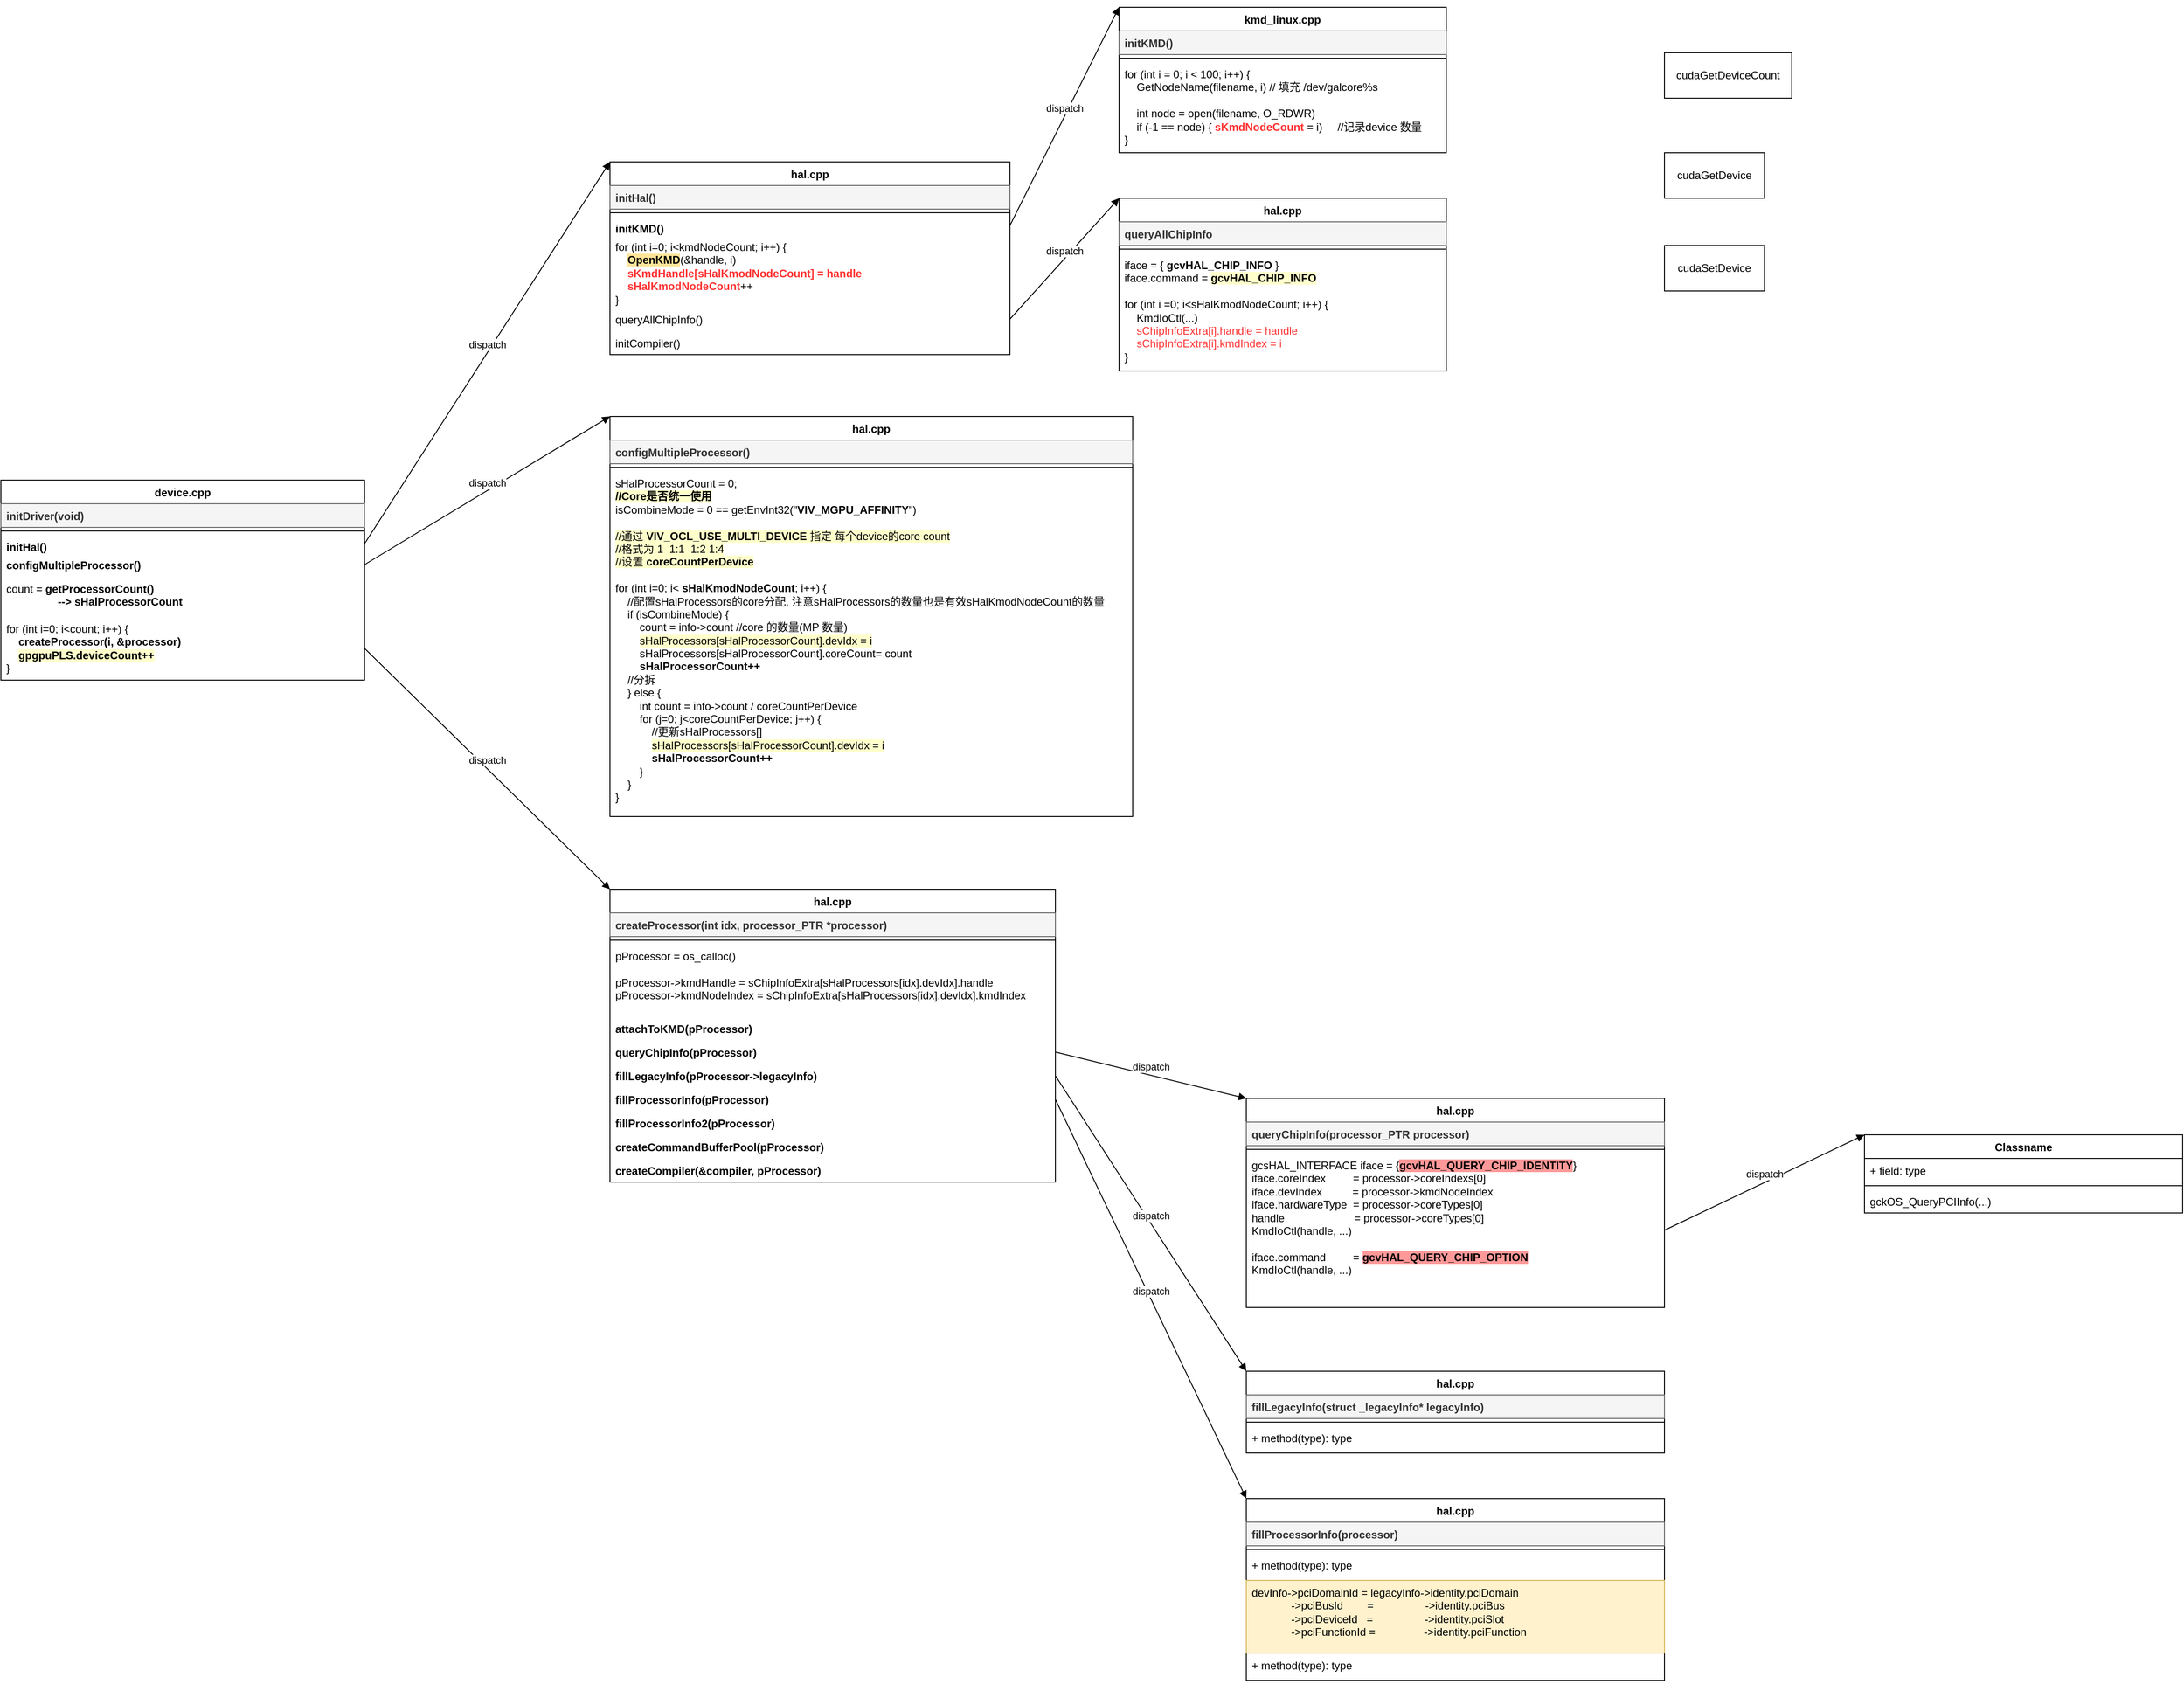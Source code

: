 <mxfile version="25.0.3">
  <diagram name="Page-1" id="c9IRMGv52xxvMqEI-bAp">
    <mxGraphModel dx="2054" dy="1839" grid="1" gridSize="10" guides="1" tooltips="1" connect="1" arrows="1" fold="1" page="1" pageScale="1" pageWidth="850" pageHeight="1100" math="0" shadow="0">
      <root>
        <mxCell id="0" />
        <mxCell id="1" parent="0" />
        <mxCell id="pcVGzkrLHwzF4EQMK3bM-1" value="hal.cpp" style="swimlane;fontStyle=1;align=center;verticalAlign=top;childLayout=stackLayout;horizontal=1;startSize=26;horizontalStack=0;resizeParent=1;resizeParentMax=0;resizeLast=0;collapsible=1;marginBottom=0;whiteSpace=wrap;html=1;" vertex="1" parent="1">
          <mxGeometry x="260" y="70" width="440" height="212" as="geometry" />
        </mxCell>
        <mxCell id="pcVGzkrLHwzF4EQMK3bM-2" value="&lt;b&gt;initHal()&lt;/b&gt;" style="text;strokeColor=#666666;fillColor=#f5f5f5;align=left;verticalAlign=top;spacingLeft=4;spacingRight=4;overflow=hidden;rotatable=0;points=[[0,0.5],[1,0.5]];portConstraint=eastwest;whiteSpace=wrap;html=1;fontColor=#333333;" vertex="1" parent="pcVGzkrLHwzF4EQMK3bM-1">
          <mxGeometry y="26" width="440" height="26" as="geometry" />
        </mxCell>
        <mxCell id="pcVGzkrLHwzF4EQMK3bM-3" value="" style="line;strokeWidth=1;fillColor=none;align=left;verticalAlign=middle;spacingTop=-1;spacingLeft=3;spacingRight=3;rotatable=0;labelPosition=right;points=[];portConstraint=eastwest;strokeColor=inherit;" vertex="1" parent="pcVGzkrLHwzF4EQMK3bM-1">
          <mxGeometry y="52" width="440" height="8" as="geometry" />
        </mxCell>
        <mxCell id="pcVGzkrLHwzF4EQMK3bM-4" value="&lt;div&gt;&lt;b&gt;initKMD()&lt;/b&gt;&lt;/div&gt;" style="text;strokeColor=none;fillColor=none;align=left;verticalAlign=top;spacingLeft=4;spacingRight=4;overflow=hidden;rotatable=0;points=[[0,0.5],[1,0.5]];portConstraint=eastwest;whiteSpace=wrap;html=1;" vertex="1" parent="pcVGzkrLHwzF4EQMK3bM-1">
          <mxGeometry y="60" width="440" height="20" as="geometry" />
        </mxCell>
        <mxCell id="pcVGzkrLHwzF4EQMK3bM-17" value="for (int i=0; i&amp;lt;kmdNodeCount; i++) {&lt;div&gt;&amp;nbsp; &amp;nbsp; &lt;b style=&quot;background-color: rgb(255, 229, 153);&quot;&gt;OpenKMD&lt;/b&gt;(&amp;amp;handle, i)&lt;/div&gt;&lt;div&gt;&amp;nbsp; &amp;nbsp; &lt;font color=&quot;#ff3333&quot;&gt;&lt;b&gt;sKmdHandle[sHalKmodNodeCount] = handle&lt;/b&gt;&lt;/font&gt;&lt;/div&gt;&lt;div&gt;&amp;nbsp; &amp;nbsp; &lt;font color=&quot;#ff3333&quot;&gt;&lt;b&gt;sHalKmodNodeCount&lt;/b&gt;&lt;/font&gt;++&lt;/div&gt;&lt;div&gt;}&lt;/div&gt;" style="text;strokeColor=none;fillColor=none;align=left;verticalAlign=top;spacingLeft=4;spacingRight=4;overflow=hidden;rotatable=0;points=[[0,0.5],[1,0.5]];portConstraint=eastwest;whiteSpace=wrap;html=1;" vertex="1" parent="pcVGzkrLHwzF4EQMK3bM-1">
          <mxGeometry y="80" width="440" height="80" as="geometry" />
        </mxCell>
        <mxCell id="pcVGzkrLHwzF4EQMK3bM-19" value="queryAllChipInfo()" style="text;strokeColor=none;fillColor=none;align=left;verticalAlign=top;spacingLeft=4;spacingRight=4;overflow=hidden;rotatable=0;points=[[0,0.5],[1,0.5]];portConstraint=eastwest;whiteSpace=wrap;html=1;" vertex="1" parent="pcVGzkrLHwzF4EQMK3bM-1">
          <mxGeometry y="160" width="440" height="26" as="geometry" />
        </mxCell>
        <mxCell id="pcVGzkrLHwzF4EQMK3bM-16" value="initCompiler()" style="text;strokeColor=none;fillColor=none;align=left;verticalAlign=top;spacingLeft=4;spacingRight=4;overflow=hidden;rotatable=0;points=[[0,0.5],[1,0.5]];portConstraint=eastwest;whiteSpace=wrap;html=1;" vertex="1" parent="pcVGzkrLHwzF4EQMK3bM-1">
          <mxGeometry y="186" width="440" height="26" as="geometry" />
        </mxCell>
        <mxCell id="pcVGzkrLHwzF4EQMK3bM-5" value="cudaGetDevice" style="html=1;whiteSpace=wrap;" vertex="1" parent="1">
          <mxGeometry x="1420" y="60" width="110" height="50" as="geometry" />
        </mxCell>
        <mxCell id="pcVGzkrLHwzF4EQMK3bM-6" value="cudaSetDevice" style="html=1;whiteSpace=wrap;" vertex="1" parent="1">
          <mxGeometry x="1420" y="162" width="110" height="50" as="geometry" />
        </mxCell>
        <mxCell id="pcVGzkrLHwzF4EQMK3bM-7" value="cudaGetDeviceCount" style="html=1;whiteSpace=wrap;" vertex="1" parent="1">
          <mxGeometry x="1420" y="-50" width="140" height="50" as="geometry" />
        </mxCell>
        <mxCell id="pcVGzkrLHwzF4EQMK3bM-8" value="kmd_linux.cpp" style="swimlane;fontStyle=1;align=center;verticalAlign=top;childLayout=stackLayout;horizontal=1;startSize=26;horizontalStack=0;resizeParent=1;resizeParentMax=0;resizeLast=0;collapsible=1;marginBottom=0;whiteSpace=wrap;html=1;" vertex="1" parent="1">
          <mxGeometry x="820" y="-100" width="360" height="160" as="geometry" />
        </mxCell>
        <mxCell id="pcVGzkrLHwzF4EQMK3bM-9" value="&lt;b&gt;initKMD()&lt;/b&gt;" style="text;strokeColor=#666666;fillColor=#f5f5f5;align=left;verticalAlign=top;spacingLeft=4;spacingRight=4;overflow=hidden;rotatable=0;points=[[0,0.5],[1,0.5]];portConstraint=eastwest;whiteSpace=wrap;html=1;fontColor=#333333;" vertex="1" parent="pcVGzkrLHwzF4EQMK3bM-8">
          <mxGeometry y="26" width="360" height="26" as="geometry" />
        </mxCell>
        <mxCell id="pcVGzkrLHwzF4EQMK3bM-10" value="" style="line;strokeWidth=1;fillColor=none;align=left;verticalAlign=middle;spacingTop=-1;spacingLeft=3;spacingRight=3;rotatable=0;labelPosition=right;points=[];portConstraint=eastwest;strokeColor=inherit;" vertex="1" parent="pcVGzkrLHwzF4EQMK3bM-8">
          <mxGeometry y="52" width="360" height="8" as="geometry" />
        </mxCell>
        <mxCell id="pcVGzkrLHwzF4EQMK3bM-11" value="for (int i = 0; i &amp;lt; 100; i++) {&lt;div&gt;&amp;nbsp; &amp;nbsp; GetNodeName(filename, i) // 填充 /dev/galcore%s&lt;/div&gt;&lt;div&gt;&lt;br&gt;&lt;/div&gt;&lt;div&gt;&amp;nbsp; &amp;nbsp; int node = open(filename, O_RDWR)&lt;/div&gt;&lt;div&gt;&amp;nbsp; &amp;nbsp; if (-1 == node) { &lt;font color=&quot;#ff3333&quot;&gt;&lt;b&gt;sKmdNodeCount &lt;/b&gt;&lt;/font&gt;= i)&amp;nbsp; &amp;nbsp; &amp;nbsp;//记录device 数量&lt;/div&gt;&lt;div&gt;}&lt;/div&gt;&lt;div&gt;&lt;br&gt;&lt;/div&gt;&lt;div&gt;&lt;br&gt;&lt;/div&gt;" style="text;strokeColor=none;fillColor=none;align=left;verticalAlign=top;spacingLeft=4;spacingRight=4;overflow=hidden;rotatable=0;points=[[0,0.5],[1,0.5]];portConstraint=eastwest;whiteSpace=wrap;html=1;" vertex="1" parent="pcVGzkrLHwzF4EQMK3bM-8">
          <mxGeometry y="60" width="360" height="100" as="geometry" />
        </mxCell>
        <mxCell id="pcVGzkrLHwzF4EQMK3bM-18" value="dispatch" style="html=1;verticalAlign=bottom;endArrow=block;curved=0;rounded=0;exitX=1;exitY=0.5;exitDx=0;exitDy=0;entryX=0;entryY=0;entryDx=0;entryDy=0;" edge="1" parent="1" source="pcVGzkrLHwzF4EQMK3bM-4" target="pcVGzkrLHwzF4EQMK3bM-8">
          <mxGeometry width="80" relative="1" as="geometry">
            <mxPoint x="760" y="270" as="sourcePoint" />
            <mxPoint x="840" y="270" as="targetPoint" />
          </mxGeometry>
        </mxCell>
        <mxCell id="pcVGzkrLHwzF4EQMK3bM-20" value="hal.cpp" style="swimlane;fontStyle=1;align=center;verticalAlign=top;childLayout=stackLayout;horizontal=1;startSize=26;horizontalStack=0;resizeParent=1;resizeParentMax=0;resizeLast=0;collapsible=1;marginBottom=0;whiteSpace=wrap;html=1;" vertex="1" parent="1">
          <mxGeometry x="820" y="110" width="360" height="190" as="geometry" />
        </mxCell>
        <mxCell id="pcVGzkrLHwzF4EQMK3bM-21" value="&lt;b&gt;queryAllChipInfo&lt;/b&gt;" style="text;strokeColor=#666666;fillColor=#f5f5f5;align=left;verticalAlign=top;spacingLeft=4;spacingRight=4;overflow=hidden;rotatable=0;points=[[0,0.5],[1,0.5]];portConstraint=eastwest;whiteSpace=wrap;html=1;fontColor=#333333;" vertex="1" parent="pcVGzkrLHwzF4EQMK3bM-20">
          <mxGeometry y="26" width="360" height="26" as="geometry" />
        </mxCell>
        <mxCell id="pcVGzkrLHwzF4EQMK3bM-22" value="" style="line;strokeWidth=1;fillColor=none;align=left;verticalAlign=middle;spacingTop=-1;spacingLeft=3;spacingRight=3;rotatable=0;labelPosition=right;points=[];portConstraint=eastwest;strokeColor=inherit;" vertex="1" parent="pcVGzkrLHwzF4EQMK3bM-20">
          <mxGeometry y="52" width="360" height="8" as="geometry" />
        </mxCell>
        <mxCell id="pcVGzkrLHwzF4EQMK3bM-23" value="iface = { &lt;b&gt;gcvHAL_CHIP_INFO&lt;/b&gt; }&lt;div&gt;iface.command = &lt;b style=&quot;background-color: rgb(255, 255, 204);&quot;&gt;gcvHAL_CHIP_INFO&lt;/b&gt;&lt;/div&gt;&lt;div&gt;&lt;br&gt;&lt;/div&gt;&lt;div&gt;for (int i =0; i&amp;lt;sHalKmodNodeCount; i++) {&lt;/div&gt;&lt;div&gt;&amp;nbsp; &amp;nbsp; KmdIoCtl(...)&lt;/div&gt;&lt;div&gt;&amp;nbsp; &amp;nbsp; &lt;font color=&quot;#ff3333&quot;&gt;sChipInfoExtra[i].handle = handle&lt;/font&gt;&lt;br&gt;&amp;nbsp; &amp;nbsp; &lt;font color=&quot;#ff3333&quot;&gt;sChipInfoExtra[i].kmdIndex = i&lt;/font&gt;&lt;/div&gt;&lt;div&gt;}&lt;/div&gt;" style="text;strokeColor=none;fillColor=none;align=left;verticalAlign=top;spacingLeft=4;spacingRight=4;overflow=hidden;rotatable=0;points=[[0,0.5],[1,0.5]];portConstraint=eastwest;whiteSpace=wrap;html=1;" vertex="1" parent="pcVGzkrLHwzF4EQMK3bM-20">
          <mxGeometry y="60" width="360" height="130" as="geometry" />
        </mxCell>
        <mxCell id="pcVGzkrLHwzF4EQMK3bM-24" value="dispatch" style="html=1;verticalAlign=bottom;endArrow=block;curved=0;rounded=0;exitX=1;exitY=0.5;exitDx=0;exitDy=0;entryX=0;entryY=0;entryDx=0;entryDy=0;" edge="1" parent="1" source="pcVGzkrLHwzF4EQMK3bM-19" target="pcVGzkrLHwzF4EQMK3bM-20">
          <mxGeometry width="80" relative="1" as="geometry">
            <mxPoint x="710" y="150" as="sourcePoint" />
            <mxPoint x="830" y="-90" as="targetPoint" />
          </mxGeometry>
        </mxCell>
        <mxCell id="pcVGzkrLHwzF4EQMK3bM-25" value="device.cpp" style="swimlane;fontStyle=1;align=center;verticalAlign=top;childLayout=stackLayout;horizontal=1;startSize=26;horizontalStack=0;resizeParent=1;resizeParentMax=0;resizeLast=0;collapsible=1;marginBottom=0;whiteSpace=wrap;html=1;" vertex="1" parent="1">
          <mxGeometry x="-410" y="420" width="400" height="220" as="geometry" />
        </mxCell>
        <mxCell id="pcVGzkrLHwzF4EQMK3bM-26" value="&lt;b&gt;initDriver(void)&lt;/b&gt;" style="text;strokeColor=#666666;fillColor=#f5f5f5;align=left;verticalAlign=top;spacingLeft=4;spacingRight=4;overflow=hidden;rotatable=0;points=[[0,0.5],[1,0.5]];portConstraint=eastwest;whiteSpace=wrap;html=1;fontColor=#333333;" vertex="1" parent="pcVGzkrLHwzF4EQMK3bM-25">
          <mxGeometry y="26" width="400" height="26" as="geometry" />
        </mxCell>
        <mxCell id="pcVGzkrLHwzF4EQMK3bM-27" value="" style="line;strokeWidth=1;fillColor=none;align=left;verticalAlign=middle;spacingTop=-1;spacingLeft=3;spacingRight=3;rotatable=0;labelPosition=right;points=[];portConstraint=eastwest;strokeColor=inherit;" vertex="1" parent="pcVGzkrLHwzF4EQMK3bM-25">
          <mxGeometry y="52" width="400" height="8" as="geometry" />
        </mxCell>
        <mxCell id="pcVGzkrLHwzF4EQMK3bM-28" value="&lt;b&gt;initHal()&lt;/b&gt;" style="text;strokeColor=none;fillColor=none;align=left;verticalAlign=top;spacingLeft=4;spacingRight=4;overflow=hidden;rotatable=0;points=[[0,0.5],[1,0.5]];portConstraint=eastwest;whiteSpace=wrap;html=1;" vertex="1" parent="pcVGzkrLHwzF4EQMK3bM-25">
          <mxGeometry y="60" width="400" height="20" as="geometry" />
        </mxCell>
        <mxCell id="pcVGzkrLHwzF4EQMK3bM-39" value="&lt;b&gt;configMultipleProcessor()&lt;/b&gt;" style="text;strokeColor=none;fillColor=none;align=left;verticalAlign=top;spacingLeft=4;spacingRight=4;overflow=hidden;rotatable=0;points=[[0,0.5],[1,0.5]];portConstraint=eastwest;whiteSpace=wrap;html=1;" vertex="1" parent="pcVGzkrLHwzF4EQMK3bM-25">
          <mxGeometry y="80" width="400" height="26" as="geometry" />
        </mxCell>
        <mxCell id="pcVGzkrLHwzF4EQMK3bM-38" value="count = &lt;b&gt;getProcessorCount()&lt;/b&gt;&lt;div&gt;&lt;b&gt;&amp;nbsp; &amp;nbsp; &amp;nbsp; &amp;nbsp; &amp;nbsp; &amp;nbsp; &amp;nbsp; &amp;nbsp; &amp;nbsp;--&amp;gt; sHalProcessorCount&lt;/b&gt;&lt;/div&gt;" style="text;strokeColor=none;fillColor=none;align=left;verticalAlign=top;spacingLeft=4;spacingRight=4;overflow=hidden;rotatable=0;points=[[0,0.5],[1,0.5]];portConstraint=eastwest;whiteSpace=wrap;html=1;" vertex="1" parent="pcVGzkrLHwzF4EQMK3bM-25">
          <mxGeometry y="106" width="400" height="44" as="geometry" />
        </mxCell>
        <mxCell id="pcVGzkrLHwzF4EQMK3bM-37" value="for (int i=0; i&amp;lt;count; i++) {&lt;div&gt;&amp;nbsp; &amp;nbsp; &lt;b&gt;createProcessor(i, &amp;amp;processor)&lt;/b&gt;&lt;br&gt;&amp;nbsp; &amp;nbsp; &lt;b style=&quot;background-color: rgb(255, 255, 204);&quot;&gt;gpgpuPLS.deviceCount++&lt;/b&gt;&lt;/div&gt;&lt;div&gt;}&lt;/div&gt;" style="text;strokeColor=none;fillColor=none;align=left;verticalAlign=top;spacingLeft=4;spacingRight=4;overflow=hidden;rotatable=0;points=[[0,0.5],[1,0.5]];portConstraint=eastwest;whiteSpace=wrap;html=1;" vertex="1" parent="pcVGzkrLHwzF4EQMK3bM-25">
          <mxGeometry y="150" width="400" height="70" as="geometry" />
        </mxCell>
        <mxCell id="pcVGzkrLHwzF4EQMK3bM-40" value="dispatch" style="html=1;verticalAlign=bottom;endArrow=block;curved=0;rounded=0;exitX=1;exitY=0.5;exitDx=0;exitDy=0;entryX=0;entryY=0;entryDx=0;entryDy=0;" edge="1" parent="1" source="pcVGzkrLHwzF4EQMK3bM-28" target="pcVGzkrLHwzF4EQMK3bM-1">
          <mxGeometry width="80" relative="1" as="geometry">
            <mxPoint x="710" y="253" as="sourcePoint" />
            <mxPoint x="830" y="120" as="targetPoint" />
          </mxGeometry>
        </mxCell>
        <mxCell id="pcVGzkrLHwzF4EQMK3bM-42" value="hal.cpp" style="swimlane;fontStyle=1;align=center;verticalAlign=top;childLayout=stackLayout;horizontal=1;startSize=26;horizontalStack=0;resizeParent=1;resizeParentMax=0;resizeLast=0;collapsible=1;marginBottom=0;whiteSpace=wrap;html=1;" vertex="1" parent="1">
          <mxGeometry x="260" y="350" width="575" height="440" as="geometry" />
        </mxCell>
        <mxCell id="pcVGzkrLHwzF4EQMK3bM-43" value="&lt;b&gt;configMultipleProcessor()&lt;/b&gt;" style="text;strokeColor=#666666;fillColor=#f5f5f5;align=left;verticalAlign=top;spacingLeft=4;spacingRight=4;overflow=hidden;rotatable=0;points=[[0,0.5],[1,0.5]];portConstraint=eastwest;whiteSpace=wrap;html=1;fontColor=#333333;" vertex="1" parent="pcVGzkrLHwzF4EQMK3bM-42">
          <mxGeometry y="26" width="575" height="26" as="geometry" />
        </mxCell>
        <mxCell id="pcVGzkrLHwzF4EQMK3bM-44" value="" style="line;strokeWidth=1;fillColor=none;align=left;verticalAlign=middle;spacingTop=-1;spacingLeft=3;spacingRight=3;rotatable=0;labelPosition=right;points=[];portConstraint=eastwest;strokeColor=inherit;" vertex="1" parent="pcVGzkrLHwzF4EQMK3bM-42">
          <mxGeometry y="52" width="575" height="8" as="geometry" />
        </mxCell>
        <mxCell id="pcVGzkrLHwzF4EQMK3bM-45" value="sHalProcessorCount = 0;&lt;div&gt;&lt;b style=&quot;background-color: rgb(255, 255, 204);&quot;&gt;//Core是否统一使用&lt;/b&gt;&lt;/div&gt;&lt;div&gt;isCombineMode = 0 == getEnvInt32(&quot;&lt;b&gt;VIV_MGPU_AFFINITY&lt;/b&gt;&quot;)&lt;/div&gt;&lt;div&gt;&lt;br&gt;&lt;/div&gt;&lt;div&gt;&lt;span style=&quot;background-color: rgb(255, 255, 204);&quot;&gt;//通过 &lt;b&gt;VIV_OCL_USE_MULTI_DEVICE &lt;/b&gt;指定 每个device的core count&lt;/span&gt;&lt;/div&gt;&lt;div&gt;&lt;span style=&quot;background-color: rgb(255, 255, 204);&quot;&gt;//格式为 1&amp;nbsp; 1:1&amp;nbsp; 1:2 1:4&lt;/span&gt;&lt;/div&gt;&lt;div&gt;&lt;span style=&quot;background-color: rgb(255, 255, 204);&quot;&gt;//设置 &lt;b&gt;coreCountPerDevice&lt;/b&gt;&lt;/span&gt;&lt;/div&gt;&lt;div&gt;&lt;br&gt;&lt;/div&gt;&lt;div&gt;for (int i=0; i&amp;lt; &lt;b&gt;sHalKmodNodeCount&lt;/b&gt;; i++) {&lt;/div&gt;&lt;div&gt;&amp;nbsp; &amp;nbsp; //配置sHalProcessors的core分配, 注意sHalProcessors的数量也是有效sHalKmodNodeCount的数量&lt;/div&gt;&lt;div&gt;&amp;nbsp; &amp;nbsp; if (isCombineMode) {&lt;/div&gt;&lt;div&gt;&amp;nbsp; &amp;nbsp; &amp;nbsp; &amp;nbsp; count = info-&amp;gt;count //core 的数量(MP 数量)&lt;/div&gt;&lt;div&gt;&amp;nbsp; &amp;nbsp; &amp;nbsp; &amp;nbsp; &lt;span style=&quot;background-color: rgb(255, 255, 204);&quot;&gt;sHalProcessors[sHalProcessorCount].devIdx = i&lt;/span&gt;&lt;/div&gt;&lt;div&gt;&amp;nbsp; &amp;nbsp; &amp;nbsp; &amp;nbsp; sHalProcessors[sHalProcessorCount].coreCount= count&lt;br&gt;&amp;nbsp; &amp;nbsp; &amp;nbsp; &amp;nbsp; &lt;b&gt;sHalProcessorCount++&lt;/b&gt;&lt;/div&gt;&lt;div&gt;&amp;nbsp; &amp;nbsp; //分拆&lt;/div&gt;&lt;div&gt;&amp;nbsp; &amp;nbsp; } else {&lt;/div&gt;&lt;div&gt;&amp;nbsp; &amp;nbsp; &amp;nbsp; &amp;nbsp; int count = info-&amp;gt;count / coreCountPerDevice&lt;br&gt;&amp;nbsp; &amp;nbsp; &amp;nbsp; &amp;nbsp; for (j=0; j&amp;lt;coreCountPerDevice; j++) {&lt;/div&gt;&lt;div&gt;&amp;nbsp; &amp;nbsp; &amp;nbsp; &amp;nbsp; &amp;nbsp; &amp;nbsp; //更新sHalProcessors[]&lt;/div&gt;&lt;div&gt;&amp;nbsp; &amp;nbsp; &amp;nbsp; &amp;nbsp; &amp;nbsp; &amp;nbsp;&amp;nbsp;&lt;span style=&quot;background-color: rgb(255, 255, 204);&quot;&gt;sHalProcessors[sHalProcessorCount].devIdx = i&lt;/span&gt;&lt;/div&gt;&lt;div&gt;&amp;nbsp; &amp;nbsp; &amp;nbsp; &amp;nbsp; &amp;nbsp; &amp;nbsp;&amp;nbsp;&lt;b style=&quot;background-color: initial;&quot;&gt;sHalProcessorCount++&lt;/b&gt;&lt;/div&gt;&lt;div&gt;&amp;nbsp; &amp;nbsp; &amp;nbsp; &amp;nbsp; }&lt;/div&gt;&lt;div&gt;&amp;nbsp; &amp;nbsp; }&lt;/div&gt;&lt;div&gt;}&lt;/div&gt;&lt;div&gt;&lt;div&gt;&lt;br&gt;&lt;/div&gt;&lt;/div&gt;" style="text;strokeColor=none;fillColor=none;align=left;verticalAlign=top;spacingLeft=4;spacingRight=4;overflow=hidden;rotatable=0;points=[[0,0.5],[1,0.5]];portConstraint=eastwest;whiteSpace=wrap;html=1;" vertex="1" parent="pcVGzkrLHwzF4EQMK3bM-42">
          <mxGeometry y="60" width="575" height="380" as="geometry" />
        </mxCell>
        <mxCell id="pcVGzkrLHwzF4EQMK3bM-46" value="dispatch" style="html=1;verticalAlign=bottom;endArrow=block;curved=0;rounded=0;entryX=0;entryY=0;entryDx=0;entryDy=0;exitX=1;exitY=0.5;exitDx=0;exitDy=0;" edge="1" parent="1" source="pcVGzkrLHwzF4EQMK3bM-39" target="pcVGzkrLHwzF4EQMK3bM-42">
          <mxGeometry width="80" relative="1" as="geometry">
            <mxPoint x="130" y="430" as="sourcePoint" />
            <mxPoint x="270" y="80" as="targetPoint" />
          </mxGeometry>
        </mxCell>
        <mxCell id="pcVGzkrLHwzF4EQMK3bM-48" value="hal.cpp" style="swimlane;fontStyle=1;align=center;verticalAlign=top;childLayout=stackLayout;horizontal=1;startSize=26;horizontalStack=0;resizeParent=1;resizeParentMax=0;resizeLast=0;collapsible=1;marginBottom=0;whiteSpace=wrap;html=1;" vertex="1" parent="1">
          <mxGeometry x="260" y="870" width="490" height="322" as="geometry" />
        </mxCell>
        <mxCell id="pcVGzkrLHwzF4EQMK3bM-49" value="&lt;b&gt;createProcessor(int idx, processor_PTR *processor)&lt;/b&gt;" style="text;strokeColor=#666666;fillColor=#f5f5f5;align=left;verticalAlign=top;spacingLeft=4;spacingRight=4;overflow=hidden;rotatable=0;points=[[0,0.5],[1,0.5]];portConstraint=eastwest;whiteSpace=wrap;html=1;fontColor=#333333;" vertex="1" parent="pcVGzkrLHwzF4EQMK3bM-48">
          <mxGeometry y="26" width="490" height="26" as="geometry" />
        </mxCell>
        <mxCell id="pcVGzkrLHwzF4EQMK3bM-50" value="" style="line;strokeWidth=1;fillColor=none;align=left;verticalAlign=middle;spacingTop=-1;spacingLeft=3;spacingRight=3;rotatable=0;labelPosition=right;points=[];portConstraint=eastwest;strokeColor=inherit;" vertex="1" parent="pcVGzkrLHwzF4EQMK3bM-48">
          <mxGeometry y="52" width="490" height="8" as="geometry" />
        </mxCell>
        <mxCell id="pcVGzkrLHwzF4EQMK3bM-51" value="pProcessor = os_calloc()&lt;div&gt;&lt;br&gt;&lt;/div&gt;&lt;div&gt;pProcessor-&amp;gt;kmdHandle = sChipInfoExtra[sHalProcessors[idx].devIdx].handle&lt;/div&gt;&lt;div&gt;pProcessor-&amp;gt;kmdNodeIndex = sChipInfoExtra[sHalProcessors[idx].devIdx].kmdIndex&amp;nbsp;&lt;/div&gt;&lt;div&gt;&lt;br&gt;&lt;/div&gt;&lt;div&gt;&lt;br&gt;&lt;/div&gt;" style="text;strokeColor=none;fillColor=none;align=left;verticalAlign=top;spacingLeft=4;spacingRight=4;overflow=hidden;rotatable=0;points=[[0,0.5],[1,0.5]];portConstraint=eastwest;whiteSpace=wrap;html=1;" vertex="1" parent="pcVGzkrLHwzF4EQMK3bM-48">
          <mxGeometry y="60" width="490" height="80" as="geometry" />
        </mxCell>
        <mxCell id="pcVGzkrLHwzF4EQMK3bM-58" value="&lt;b&gt;attachToKMD(pProcessor)&lt;/b&gt;" style="text;strokeColor=none;fillColor=none;align=left;verticalAlign=top;spacingLeft=4;spacingRight=4;overflow=hidden;rotatable=0;points=[[0,0.5],[1,0.5]];portConstraint=eastwest;whiteSpace=wrap;html=1;" vertex="1" parent="pcVGzkrLHwzF4EQMK3bM-48">
          <mxGeometry y="140" width="490" height="26" as="geometry" />
        </mxCell>
        <mxCell id="pcVGzkrLHwzF4EQMK3bM-57" value="&lt;b&gt;queryChipInfo(pProcessor)&lt;/b&gt;" style="text;strokeColor=none;fillColor=none;align=left;verticalAlign=top;spacingLeft=4;spacingRight=4;overflow=hidden;rotatable=0;points=[[0,0.5],[1,0.5]];portConstraint=eastwest;whiteSpace=wrap;html=1;" vertex="1" parent="pcVGzkrLHwzF4EQMK3bM-48">
          <mxGeometry y="166" width="490" height="26" as="geometry" />
        </mxCell>
        <mxCell id="pcVGzkrLHwzF4EQMK3bM-59" value="&lt;b&gt;fillLegacyInfo(pProcessor-&amp;gt;legacyInfo)&lt;/b&gt;" style="text;strokeColor=none;fillColor=none;align=left;verticalAlign=top;spacingLeft=4;spacingRight=4;overflow=hidden;rotatable=0;points=[[0,0.5],[1,0.5]];portConstraint=eastwest;whiteSpace=wrap;html=1;" vertex="1" parent="pcVGzkrLHwzF4EQMK3bM-48">
          <mxGeometry y="192" width="490" height="26" as="geometry" />
        </mxCell>
        <mxCell id="pcVGzkrLHwzF4EQMK3bM-60" value="&lt;b&gt;fillProcessorInfo(pProcessor)&lt;/b&gt;" style="text;strokeColor=none;fillColor=none;align=left;verticalAlign=top;spacingLeft=4;spacingRight=4;overflow=hidden;rotatable=0;points=[[0,0.5],[1,0.5]];portConstraint=eastwest;whiteSpace=wrap;html=1;" vertex="1" parent="pcVGzkrLHwzF4EQMK3bM-48">
          <mxGeometry y="218" width="490" height="26" as="geometry" />
        </mxCell>
        <mxCell id="pcVGzkrLHwzF4EQMK3bM-61" value="&lt;b&gt;fillProcessorInfo2(pProcessor)&lt;/b&gt;" style="text;strokeColor=none;fillColor=none;align=left;verticalAlign=top;spacingLeft=4;spacingRight=4;overflow=hidden;rotatable=0;points=[[0,0.5],[1,0.5]];portConstraint=eastwest;whiteSpace=wrap;html=1;" vertex="1" parent="pcVGzkrLHwzF4EQMK3bM-48">
          <mxGeometry y="244" width="490" height="26" as="geometry" />
        </mxCell>
        <mxCell id="pcVGzkrLHwzF4EQMK3bM-62" value="&lt;b&gt;createCommandBufferPool(pProcessor)&lt;/b&gt;" style="text;strokeColor=none;fillColor=none;align=left;verticalAlign=top;spacingLeft=4;spacingRight=4;overflow=hidden;rotatable=0;points=[[0,0.5],[1,0.5]];portConstraint=eastwest;whiteSpace=wrap;html=1;" vertex="1" parent="pcVGzkrLHwzF4EQMK3bM-48">
          <mxGeometry y="270" width="490" height="26" as="geometry" />
        </mxCell>
        <mxCell id="pcVGzkrLHwzF4EQMK3bM-63" value="&lt;b&gt;createCompiler(&amp;amp;compiler, pProcessor)&lt;/b&gt;" style="text;strokeColor=none;fillColor=none;align=left;verticalAlign=top;spacingLeft=4;spacingRight=4;overflow=hidden;rotatable=0;points=[[0,0.5],[1,0.5]];portConstraint=eastwest;whiteSpace=wrap;html=1;" vertex="1" parent="pcVGzkrLHwzF4EQMK3bM-48">
          <mxGeometry y="296" width="490" height="26" as="geometry" />
        </mxCell>
        <mxCell id="pcVGzkrLHwzF4EQMK3bM-52" value="dispatch" style="html=1;verticalAlign=bottom;endArrow=block;curved=0;rounded=0;entryX=0;entryY=0;entryDx=0;entryDy=0;exitX=1;exitY=0.5;exitDx=0;exitDy=0;" edge="1" parent="1" source="pcVGzkrLHwzF4EQMK3bM-37" target="pcVGzkrLHwzF4EQMK3bM-48">
          <mxGeometry width="80" relative="1" as="geometry">
            <mxPoint y="523" as="sourcePoint" />
            <mxPoint x="270" y="360" as="targetPoint" />
          </mxGeometry>
        </mxCell>
        <mxCell id="pcVGzkrLHwzF4EQMK3bM-64" value="hal.cpp" style="swimlane;fontStyle=1;align=center;verticalAlign=top;childLayout=stackLayout;horizontal=1;startSize=26;horizontalStack=0;resizeParent=1;resizeParentMax=0;resizeLast=0;collapsible=1;marginBottom=0;whiteSpace=wrap;html=1;" vertex="1" parent="1">
          <mxGeometry x="960" y="1540" width="460" height="200" as="geometry" />
        </mxCell>
        <mxCell id="pcVGzkrLHwzF4EQMK3bM-65" value="&lt;b&gt;fillProcessorInfo(processor)&lt;/b&gt;" style="text;strokeColor=#666666;fillColor=#f5f5f5;align=left;verticalAlign=top;spacingLeft=4;spacingRight=4;overflow=hidden;rotatable=0;points=[[0,0.5],[1,0.5]];portConstraint=eastwest;whiteSpace=wrap;html=1;fontColor=#333333;" vertex="1" parent="pcVGzkrLHwzF4EQMK3bM-64">
          <mxGeometry y="26" width="460" height="26" as="geometry" />
        </mxCell>
        <mxCell id="pcVGzkrLHwzF4EQMK3bM-66" value="" style="line;strokeWidth=1;fillColor=none;align=left;verticalAlign=middle;spacingTop=-1;spacingLeft=3;spacingRight=3;rotatable=0;labelPosition=right;points=[];portConstraint=eastwest;strokeColor=inherit;" vertex="1" parent="pcVGzkrLHwzF4EQMK3bM-64">
          <mxGeometry y="52" width="460" height="8" as="geometry" />
        </mxCell>
        <mxCell id="pcVGzkrLHwzF4EQMK3bM-81" value="+ method(type): type" style="text;strokeColor=none;fillColor=none;align=left;verticalAlign=top;spacingLeft=4;spacingRight=4;overflow=hidden;rotatable=0;points=[[0,0.5],[1,0.5]];portConstraint=eastwest;whiteSpace=wrap;html=1;" vertex="1" parent="pcVGzkrLHwzF4EQMK3bM-64">
          <mxGeometry y="60" width="460" height="30" as="geometry" />
        </mxCell>
        <mxCell id="pcVGzkrLHwzF4EQMK3bM-67" value="devInfo-&amp;gt;pciDomainId = legacyInfo-&amp;gt;identity.pciDomain&lt;div&gt;&amp;nbsp; &amp;nbsp; &amp;nbsp; &amp;nbsp; &amp;nbsp; &amp;nbsp; &amp;nbsp;-&amp;gt;pciBusId&amp;nbsp; &amp;nbsp; &amp;nbsp; &amp;nbsp; =&amp;nbsp; &amp;nbsp; &amp;nbsp; &amp;nbsp; &amp;nbsp; &amp;nbsp; &amp;nbsp; &amp;nbsp; &amp;nbsp;-&amp;gt;identity.pciBus&lt;/div&gt;&lt;div&gt;&amp;nbsp; &amp;nbsp; &amp;nbsp; &amp;nbsp; &amp;nbsp; &amp;nbsp; &amp;nbsp;&lt;span style=&quot;background-color: initial;&quot;&gt;-&amp;gt;pciDeviceId&amp;nbsp; &amp;nbsp;=&amp;nbsp; &amp;nbsp; &amp;nbsp; &amp;nbsp; &amp;nbsp; &amp;nbsp; &amp;nbsp; &amp;nbsp; &amp;nbsp;-&amp;gt;identity.pciSlot&lt;br&gt;&amp;nbsp; &amp;nbsp; &amp;nbsp; &amp;nbsp; &amp;nbsp; &amp;nbsp; &amp;nbsp;-&amp;gt;pciFunctionId =&amp;nbsp; &amp;nbsp; &amp;nbsp; &amp;nbsp; &amp;nbsp; &amp;nbsp; &amp;nbsp; &amp;nbsp; -&amp;gt;identity.pciFunction&lt;/span&gt;&lt;/div&gt;&lt;div&gt;&lt;span style=&quot;background-color: initial;&quot;&gt;&lt;br&gt;&lt;/span&gt;&lt;/div&gt;&lt;div&gt;&lt;span style=&quot;background-color: initial;&quot;&gt;&lt;br&gt;&lt;/span&gt;&lt;/div&gt;&lt;div&gt;&lt;div&gt;&lt;br&gt;&lt;/div&gt;&lt;/div&gt;" style="text;strokeColor=#d6b656;fillColor=#fff2cc;align=left;verticalAlign=top;spacingLeft=4;spacingRight=4;overflow=hidden;rotatable=0;points=[[0,0.5],[1,0.5]];portConstraint=eastwest;whiteSpace=wrap;html=1;" vertex="1" parent="pcVGzkrLHwzF4EQMK3bM-64">
          <mxGeometry y="90" width="460" height="80" as="geometry" />
        </mxCell>
        <mxCell id="pcVGzkrLHwzF4EQMK3bM-80" value="+ method(type): type" style="text;strokeColor=none;fillColor=none;align=left;verticalAlign=top;spacingLeft=4;spacingRight=4;overflow=hidden;rotatable=0;points=[[0,0.5],[1,0.5]];portConstraint=eastwest;whiteSpace=wrap;html=1;" vertex="1" parent="pcVGzkrLHwzF4EQMK3bM-64">
          <mxGeometry y="170" width="460" height="30" as="geometry" />
        </mxCell>
        <mxCell id="pcVGzkrLHwzF4EQMK3bM-68" value="hal.cpp" style="swimlane;fontStyle=1;align=center;verticalAlign=top;childLayout=stackLayout;horizontal=1;startSize=26;horizontalStack=0;resizeParent=1;resizeParentMax=0;resizeLast=0;collapsible=1;marginBottom=0;whiteSpace=wrap;html=1;" vertex="1" parent="1">
          <mxGeometry x="960" y="1400" width="460" height="90" as="geometry" />
        </mxCell>
        <mxCell id="pcVGzkrLHwzF4EQMK3bM-69" value="&lt;b&gt;fillLegacyInfo(struct _legacyInfo* legacyInfo)&lt;/b&gt;" style="text;strokeColor=#666666;fillColor=#f5f5f5;align=left;verticalAlign=top;spacingLeft=4;spacingRight=4;overflow=hidden;rotatable=0;points=[[0,0.5],[1,0.5]];portConstraint=eastwest;whiteSpace=wrap;html=1;fontColor=#333333;" vertex="1" parent="pcVGzkrLHwzF4EQMK3bM-68">
          <mxGeometry y="26" width="460" height="26" as="geometry" />
        </mxCell>
        <mxCell id="pcVGzkrLHwzF4EQMK3bM-70" value="" style="line;strokeWidth=1;fillColor=none;align=left;verticalAlign=middle;spacingTop=-1;spacingLeft=3;spacingRight=3;rotatable=0;labelPosition=right;points=[];portConstraint=eastwest;strokeColor=inherit;" vertex="1" parent="pcVGzkrLHwzF4EQMK3bM-68">
          <mxGeometry y="52" width="460" height="8" as="geometry" />
        </mxCell>
        <mxCell id="pcVGzkrLHwzF4EQMK3bM-71" value="+ method(type): type" style="text;strokeColor=none;fillColor=none;align=left;verticalAlign=top;spacingLeft=4;spacingRight=4;overflow=hidden;rotatable=0;points=[[0,0.5],[1,0.5]];portConstraint=eastwest;whiteSpace=wrap;html=1;" vertex="1" parent="pcVGzkrLHwzF4EQMK3bM-68">
          <mxGeometry y="60" width="460" height="30" as="geometry" />
        </mxCell>
        <mxCell id="pcVGzkrLHwzF4EQMK3bM-72" value="hal.cpp" style="swimlane;fontStyle=1;align=center;verticalAlign=top;childLayout=stackLayout;horizontal=1;startSize=26;horizontalStack=0;resizeParent=1;resizeParentMax=0;resizeLast=0;collapsible=1;marginBottom=0;whiteSpace=wrap;html=1;" vertex="1" parent="1">
          <mxGeometry x="960" y="1100" width="460" height="230" as="geometry" />
        </mxCell>
        <mxCell id="pcVGzkrLHwzF4EQMK3bM-73" value="&lt;b&gt;queryChipInfo(processor_PTR processor)&lt;/b&gt;" style="text;strokeColor=#666666;fillColor=#f5f5f5;align=left;verticalAlign=top;spacingLeft=4;spacingRight=4;overflow=hidden;rotatable=0;points=[[0,0.5],[1,0.5]];portConstraint=eastwest;whiteSpace=wrap;html=1;fontColor=#333333;" vertex="1" parent="pcVGzkrLHwzF4EQMK3bM-72">
          <mxGeometry y="26" width="460" height="26" as="geometry" />
        </mxCell>
        <mxCell id="pcVGzkrLHwzF4EQMK3bM-74" value="" style="line;strokeWidth=1;fillColor=none;align=left;verticalAlign=middle;spacingTop=-1;spacingLeft=3;spacingRight=3;rotatable=0;labelPosition=right;points=[];portConstraint=eastwest;strokeColor=inherit;" vertex="1" parent="pcVGzkrLHwzF4EQMK3bM-72">
          <mxGeometry y="52" width="460" height="8" as="geometry" />
        </mxCell>
        <mxCell id="pcVGzkrLHwzF4EQMK3bM-75" value="gcsHAL_INTERFACE iface = {&lt;span style=&quot;background-color: rgb(255, 153, 153);&quot;&gt;&lt;b&gt;gcvHAL_QUERY_CHIP_IDENTITY&lt;/b&gt;&lt;/span&gt;}&lt;div&gt;iface.coreIndex&amp;nbsp; &amp;nbsp; &amp;nbsp; &amp;nbsp; &amp;nbsp;= processor-&amp;gt;coreIndexs[0]&lt;/div&gt;&lt;div&gt;iface.devIndex&amp;nbsp; &amp;nbsp; &amp;nbsp; &amp;nbsp; &amp;nbsp; = processor-&amp;gt;kmdNodeIndex&lt;/div&gt;&lt;div&gt;iface.hardwareType&amp;nbsp; = processor-&amp;gt;coreTypes[0]&lt;/div&gt;&lt;div&gt;handle&amp;nbsp; &amp;nbsp; &amp;nbsp; &amp;nbsp; &amp;nbsp; &amp;nbsp; &amp;nbsp; &amp;nbsp; &amp;nbsp; &amp;nbsp; &amp;nbsp; &amp;nbsp;= processor-&amp;gt;coreTypes[0]&lt;/div&gt;&lt;div&gt;&lt;span style=&quot;background-color: initial;&quot;&gt;KmdIoCtl(handle, ...)&lt;/span&gt;&lt;/div&gt;&lt;div&gt;&lt;br&gt;&lt;/div&gt;&lt;div&gt;iface.command&amp;nbsp; &amp;nbsp; &amp;nbsp; &amp;nbsp; &amp;nbsp;= &lt;b style=&quot;background-color: rgb(255, 153, 153);&quot;&gt;gcvHAL_QUERY_CHIP_OPTION&lt;/b&gt;&lt;/div&gt;&lt;div&gt;KmdIoCtl(handle, ...)&lt;/div&gt;" style="text;strokeColor=none;fillColor=none;align=left;verticalAlign=top;spacingLeft=4;spacingRight=4;overflow=hidden;rotatable=0;points=[[0,0.5],[1,0.5]];portConstraint=eastwest;whiteSpace=wrap;html=1;" vertex="1" parent="pcVGzkrLHwzF4EQMK3bM-72">
          <mxGeometry y="60" width="460" height="170" as="geometry" />
        </mxCell>
        <mxCell id="pcVGzkrLHwzF4EQMK3bM-76" value="dispatch" style="html=1;verticalAlign=bottom;endArrow=block;curved=0;rounded=0;entryX=0;entryY=0;entryDx=0;entryDy=0;exitX=1;exitY=0.5;exitDx=0;exitDy=0;" edge="1" parent="1" source="pcVGzkrLHwzF4EQMK3bM-59" target="pcVGzkrLHwzF4EQMK3bM-68">
          <mxGeometry width="80" relative="1" as="geometry">
            <mxPoint y="615" as="sourcePoint" />
            <mxPoint x="270" y="880" as="targetPoint" />
          </mxGeometry>
        </mxCell>
        <mxCell id="pcVGzkrLHwzF4EQMK3bM-77" value="dispatch" style="html=1;verticalAlign=bottom;endArrow=block;curved=0;rounded=0;entryX=0;entryY=0;entryDx=0;entryDy=0;exitX=1;exitY=0.5;exitDx=0;exitDy=0;" edge="1" parent="1" source="pcVGzkrLHwzF4EQMK3bM-57" target="pcVGzkrLHwzF4EQMK3bM-72">
          <mxGeometry width="80" relative="1" as="geometry">
            <mxPoint x="760" y="1111" as="sourcePoint" />
            <mxPoint x="970" y="1410" as="targetPoint" />
          </mxGeometry>
        </mxCell>
        <mxCell id="pcVGzkrLHwzF4EQMK3bM-78" value="dispatch" style="html=1;verticalAlign=bottom;endArrow=block;curved=0;rounded=0;entryX=0;entryY=0;entryDx=0;entryDy=0;exitX=1;exitY=0.5;exitDx=0;exitDy=0;" edge="1" parent="1" source="pcVGzkrLHwzF4EQMK3bM-60" target="pcVGzkrLHwzF4EQMK3bM-64">
          <mxGeometry width="80" relative="1" as="geometry">
            <mxPoint x="760" y="1111" as="sourcePoint" />
            <mxPoint x="970" y="1410" as="targetPoint" />
          </mxGeometry>
        </mxCell>
        <mxCell id="pcVGzkrLHwzF4EQMK3bM-82" value="Classname" style="swimlane;fontStyle=1;align=center;verticalAlign=top;childLayout=stackLayout;horizontal=1;startSize=26;horizontalStack=0;resizeParent=1;resizeParentMax=0;resizeLast=0;collapsible=1;marginBottom=0;whiteSpace=wrap;html=1;" vertex="1" parent="1">
          <mxGeometry x="1640" y="1140" width="350" height="86" as="geometry" />
        </mxCell>
        <mxCell id="pcVGzkrLHwzF4EQMK3bM-83" value="+ field: type" style="text;strokeColor=none;fillColor=none;align=left;verticalAlign=top;spacingLeft=4;spacingRight=4;overflow=hidden;rotatable=0;points=[[0,0.5],[1,0.5]];portConstraint=eastwest;whiteSpace=wrap;html=1;" vertex="1" parent="pcVGzkrLHwzF4EQMK3bM-82">
          <mxGeometry y="26" width="350" height="26" as="geometry" />
        </mxCell>
        <mxCell id="pcVGzkrLHwzF4EQMK3bM-84" value="" style="line;strokeWidth=1;fillColor=none;align=left;verticalAlign=middle;spacingTop=-1;spacingLeft=3;spacingRight=3;rotatable=0;labelPosition=right;points=[];portConstraint=eastwest;strokeColor=inherit;" vertex="1" parent="pcVGzkrLHwzF4EQMK3bM-82">
          <mxGeometry y="52" width="350" height="8" as="geometry" />
        </mxCell>
        <mxCell id="pcVGzkrLHwzF4EQMK3bM-85" value="gckOS_QueryPCIInfo(...)" style="text;strokeColor=none;fillColor=none;align=left;verticalAlign=top;spacingLeft=4;spacingRight=4;overflow=hidden;rotatable=0;points=[[0,0.5],[1,0.5]];portConstraint=eastwest;whiteSpace=wrap;html=1;" vertex="1" parent="pcVGzkrLHwzF4EQMK3bM-82">
          <mxGeometry y="60" width="350" height="26" as="geometry" />
        </mxCell>
        <mxCell id="pcVGzkrLHwzF4EQMK3bM-86" value="dispatch" style="html=1;verticalAlign=bottom;endArrow=block;curved=0;rounded=0;entryX=0;entryY=0;entryDx=0;entryDy=0;exitX=1;exitY=0.5;exitDx=0;exitDy=0;" edge="1" parent="1" source="pcVGzkrLHwzF4EQMK3bM-75" target="pcVGzkrLHwzF4EQMK3bM-82">
          <mxGeometry width="80" relative="1" as="geometry">
            <mxPoint x="1450" y="1236" as="sourcePoint" />
            <mxPoint x="1660" y="1287" as="targetPoint" />
          </mxGeometry>
        </mxCell>
      </root>
    </mxGraphModel>
  </diagram>
</mxfile>

